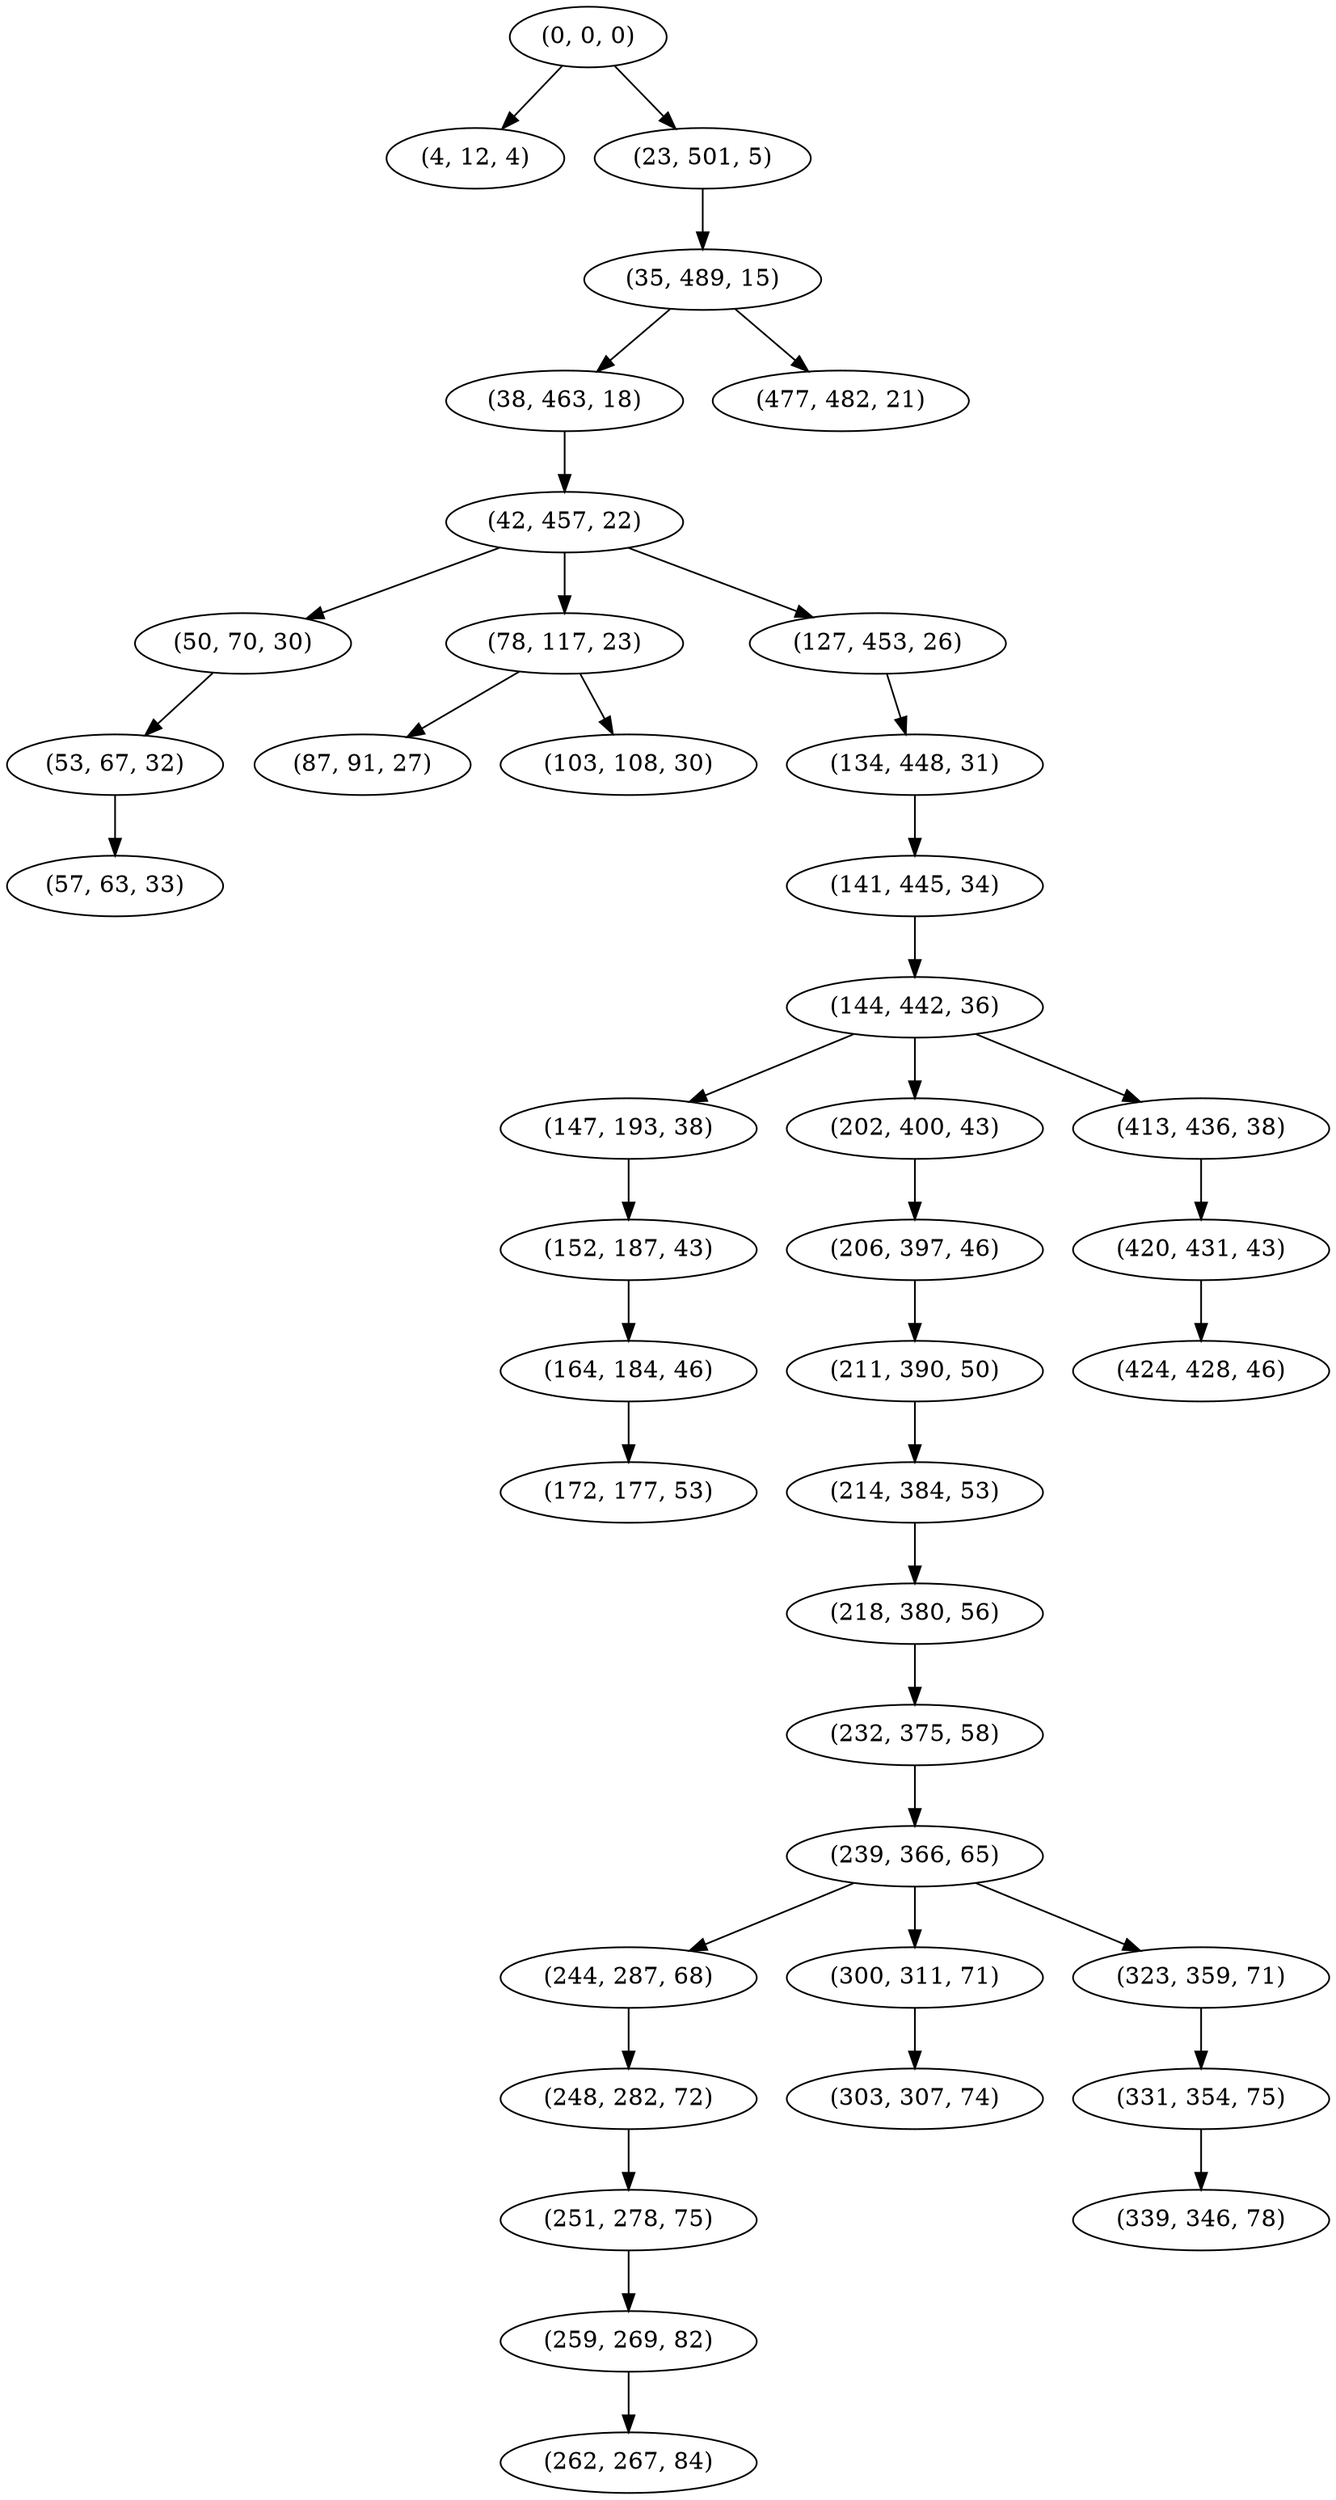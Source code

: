 digraph tree {
    "(0, 0, 0)";
    "(4, 12, 4)";
    "(23, 501, 5)";
    "(35, 489, 15)";
    "(38, 463, 18)";
    "(42, 457, 22)";
    "(50, 70, 30)";
    "(53, 67, 32)";
    "(57, 63, 33)";
    "(78, 117, 23)";
    "(87, 91, 27)";
    "(103, 108, 30)";
    "(127, 453, 26)";
    "(134, 448, 31)";
    "(141, 445, 34)";
    "(144, 442, 36)";
    "(147, 193, 38)";
    "(152, 187, 43)";
    "(164, 184, 46)";
    "(172, 177, 53)";
    "(202, 400, 43)";
    "(206, 397, 46)";
    "(211, 390, 50)";
    "(214, 384, 53)";
    "(218, 380, 56)";
    "(232, 375, 58)";
    "(239, 366, 65)";
    "(244, 287, 68)";
    "(248, 282, 72)";
    "(251, 278, 75)";
    "(259, 269, 82)";
    "(262, 267, 84)";
    "(300, 311, 71)";
    "(303, 307, 74)";
    "(323, 359, 71)";
    "(331, 354, 75)";
    "(339, 346, 78)";
    "(413, 436, 38)";
    "(420, 431, 43)";
    "(424, 428, 46)";
    "(477, 482, 21)";
    "(0, 0, 0)" -> "(4, 12, 4)";
    "(0, 0, 0)" -> "(23, 501, 5)";
    "(23, 501, 5)" -> "(35, 489, 15)";
    "(35, 489, 15)" -> "(38, 463, 18)";
    "(35, 489, 15)" -> "(477, 482, 21)";
    "(38, 463, 18)" -> "(42, 457, 22)";
    "(42, 457, 22)" -> "(50, 70, 30)";
    "(42, 457, 22)" -> "(78, 117, 23)";
    "(42, 457, 22)" -> "(127, 453, 26)";
    "(50, 70, 30)" -> "(53, 67, 32)";
    "(53, 67, 32)" -> "(57, 63, 33)";
    "(78, 117, 23)" -> "(87, 91, 27)";
    "(78, 117, 23)" -> "(103, 108, 30)";
    "(127, 453, 26)" -> "(134, 448, 31)";
    "(134, 448, 31)" -> "(141, 445, 34)";
    "(141, 445, 34)" -> "(144, 442, 36)";
    "(144, 442, 36)" -> "(147, 193, 38)";
    "(144, 442, 36)" -> "(202, 400, 43)";
    "(144, 442, 36)" -> "(413, 436, 38)";
    "(147, 193, 38)" -> "(152, 187, 43)";
    "(152, 187, 43)" -> "(164, 184, 46)";
    "(164, 184, 46)" -> "(172, 177, 53)";
    "(202, 400, 43)" -> "(206, 397, 46)";
    "(206, 397, 46)" -> "(211, 390, 50)";
    "(211, 390, 50)" -> "(214, 384, 53)";
    "(214, 384, 53)" -> "(218, 380, 56)";
    "(218, 380, 56)" -> "(232, 375, 58)";
    "(232, 375, 58)" -> "(239, 366, 65)";
    "(239, 366, 65)" -> "(244, 287, 68)";
    "(239, 366, 65)" -> "(300, 311, 71)";
    "(239, 366, 65)" -> "(323, 359, 71)";
    "(244, 287, 68)" -> "(248, 282, 72)";
    "(248, 282, 72)" -> "(251, 278, 75)";
    "(251, 278, 75)" -> "(259, 269, 82)";
    "(259, 269, 82)" -> "(262, 267, 84)";
    "(300, 311, 71)" -> "(303, 307, 74)";
    "(323, 359, 71)" -> "(331, 354, 75)";
    "(331, 354, 75)" -> "(339, 346, 78)";
    "(413, 436, 38)" -> "(420, 431, 43)";
    "(420, 431, 43)" -> "(424, 428, 46)";
}
